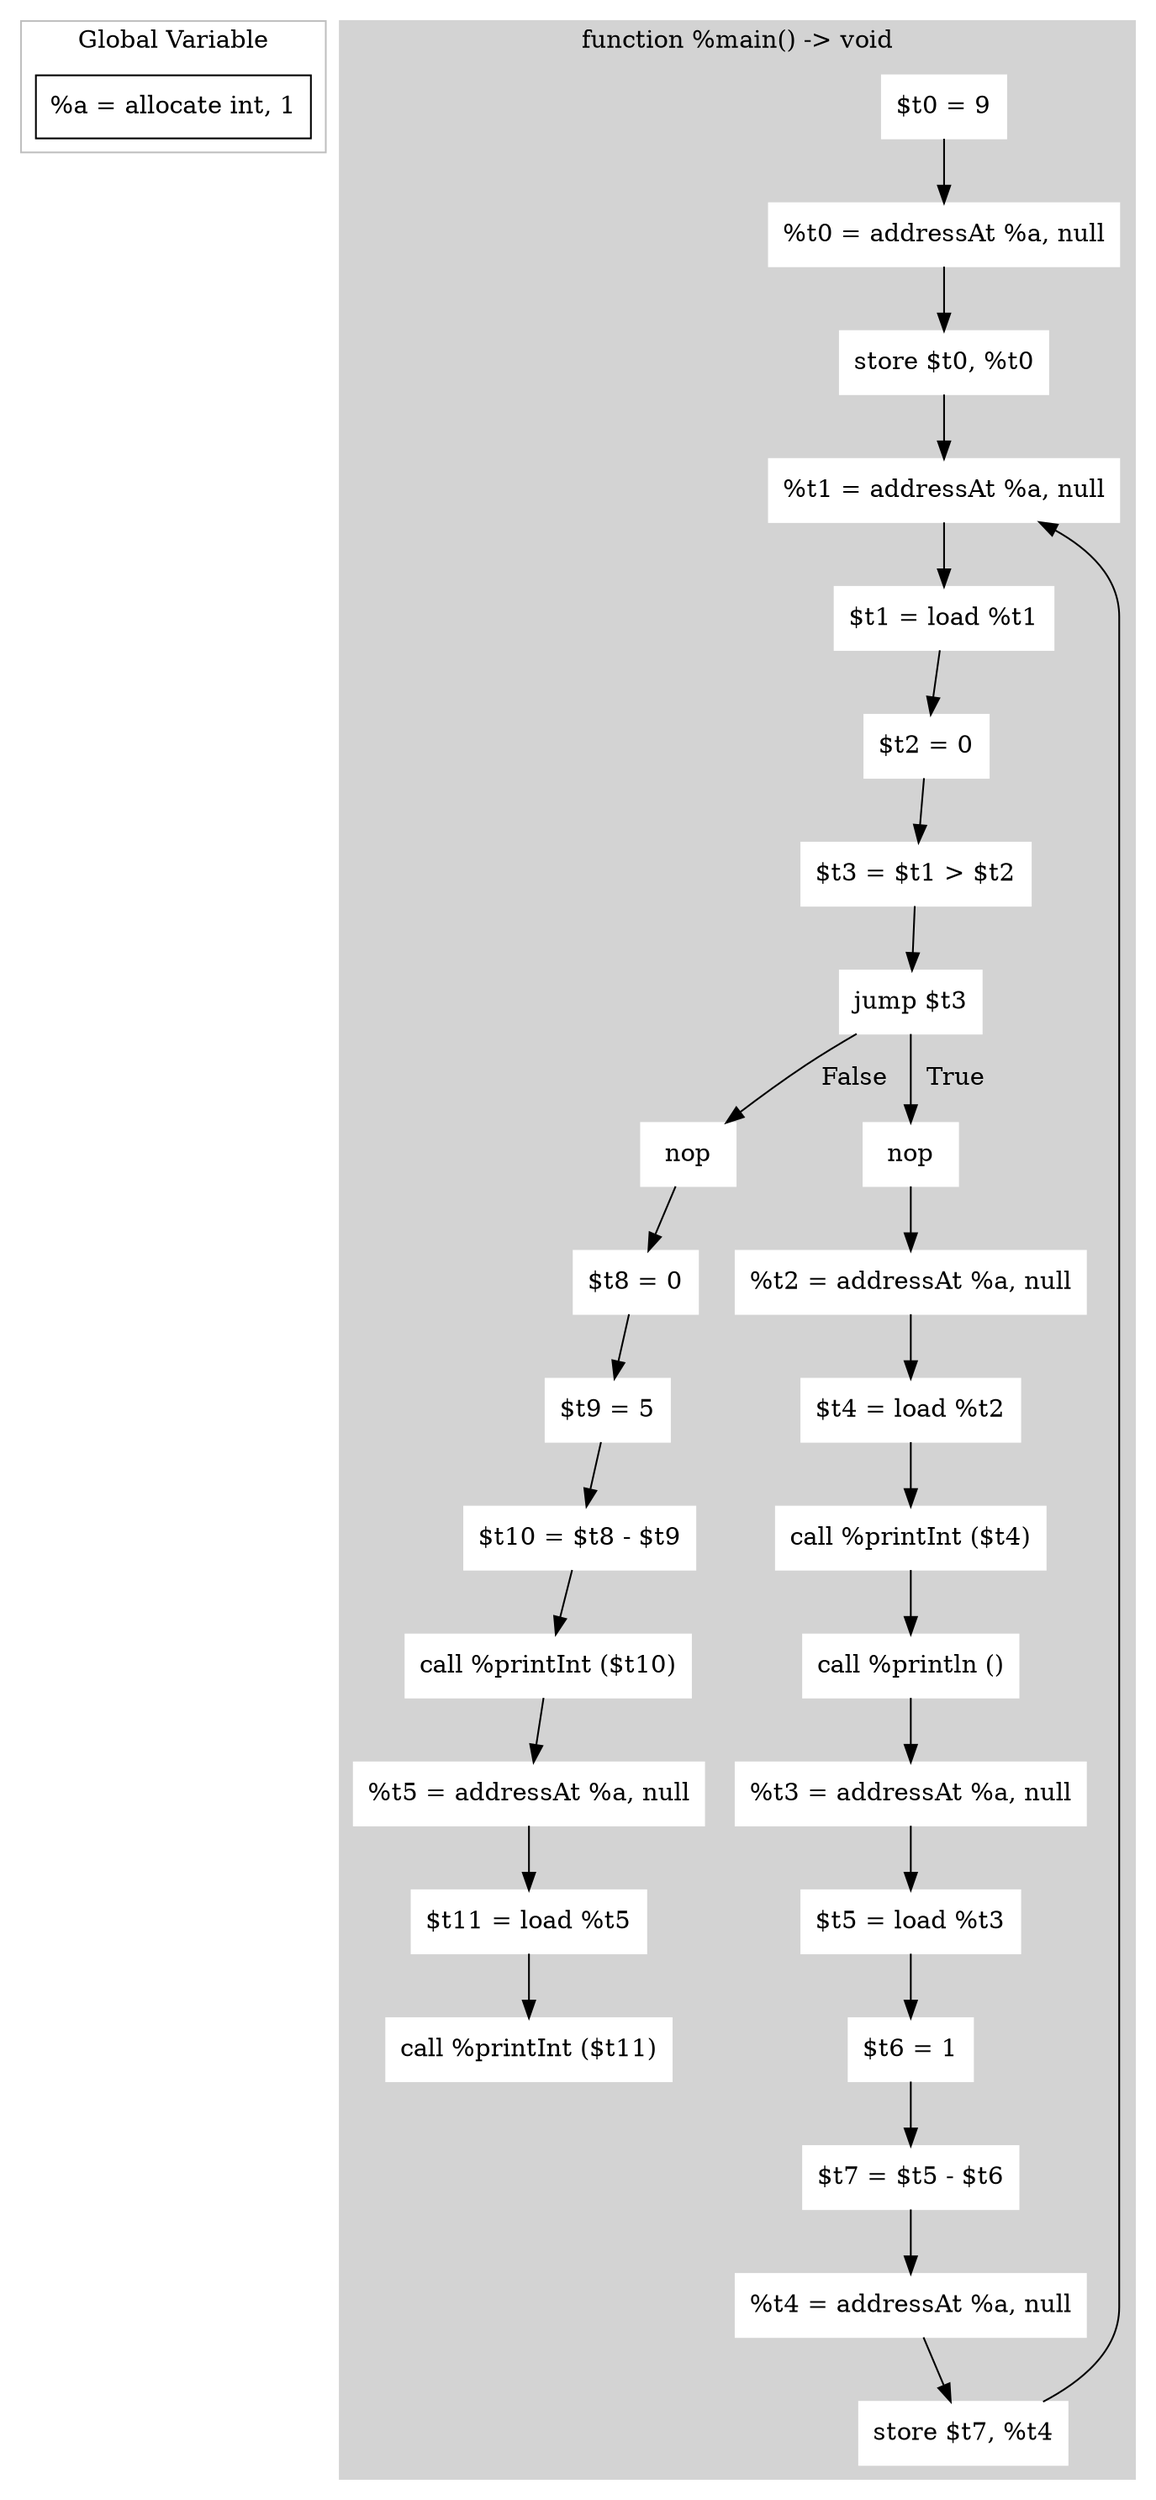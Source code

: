 digraph Program {
  node [shape=rectangle]; 
  subgraph cluster_global_var {
    color=grey;
    label = "Global Variable";
    a [label="%a = allocate int, 1"];
    a; 
  }

  subgraph cluster_main {
    style=filled;color=lightgrey;node [style=filled, color=white];
    label="function %main() -> void";
    main_n0 [label="$t0 = 9"];
    main_n0 -> main_n1;
    main_n1 [label="%t0 = addressAt %a, null"];
    main_n1 -> main_n2;
    main_n2 [label="store $t0, %t0"];
    main_n2 -> main_n3;
    main_n3 [label="%t1 = addressAt %a, null"];
    main_n3 -> main_n4;
    main_n4 [label="$t1 = load %t1"];
    main_n4 -> main_n5;
    main_n5 [label="$t2 = 0"];
    main_n5 -> main_n6;
    main_n6 [label="$t3 = $t1 > $t2"];
    main_n6 -> main_n7;
    main_n7 [label="jump $t3"];
    main_n7 -> main_n8 [label="  False  "];
    main_n7 -> main_n9 [label="  True  "];
    main_n9 [label="nop"];
    main_n9 -> main_n10;
    main_n10 [label="%t2 = addressAt %a, null"];
    main_n10 -> main_n11;
    main_n11 [label="$t4 = load %t2"];
    main_n11 -> main_n12;
    main_n12 [label="call %printInt ($t4)"];
    main_n12 -> main_n13;
    main_n13 [label="call %println ()"];
    main_n13 -> main_n14;
    main_n14 [label="%t3 = addressAt %a, null"];
    main_n14 -> main_n15;
    main_n15 [label="$t5 = load %t3"];
    main_n15 -> main_n16;
    main_n16 [label="$t6 = 1"];
    main_n16 -> main_n17;
    main_n17 [label="$t7 = $t5 - $t6"];
    main_n17 -> main_n18;
    main_n18 [label="%t4 = addressAt %a, null"];
    main_n18 -> main_n19;
    main_n19 [label="store $t7, %t4"];
    main_n19 -> main_n3;
    main_n8 [label="nop"];
    main_n8 -> main_n20;
    main_n20 [label="$t8 = 0"];
    main_n20 -> main_n21;
    main_n21 [label="$t9 = 5"];
    main_n21 -> main_n22;
    main_n22 [label="$t10 = $t8 - $t9"];
    main_n22 -> main_n23;
    main_n23 [label="call %printInt ($t10)"];
    main_n23 -> main_n24;
    main_n24 [label="%t5 = addressAt %a, null"];
    main_n24 -> main_n25;
    main_n25 [label="$t11 = load %t5"];
    main_n25 -> main_n26;
    main_n26 [label="call %printInt ($t11)"];
  }

}